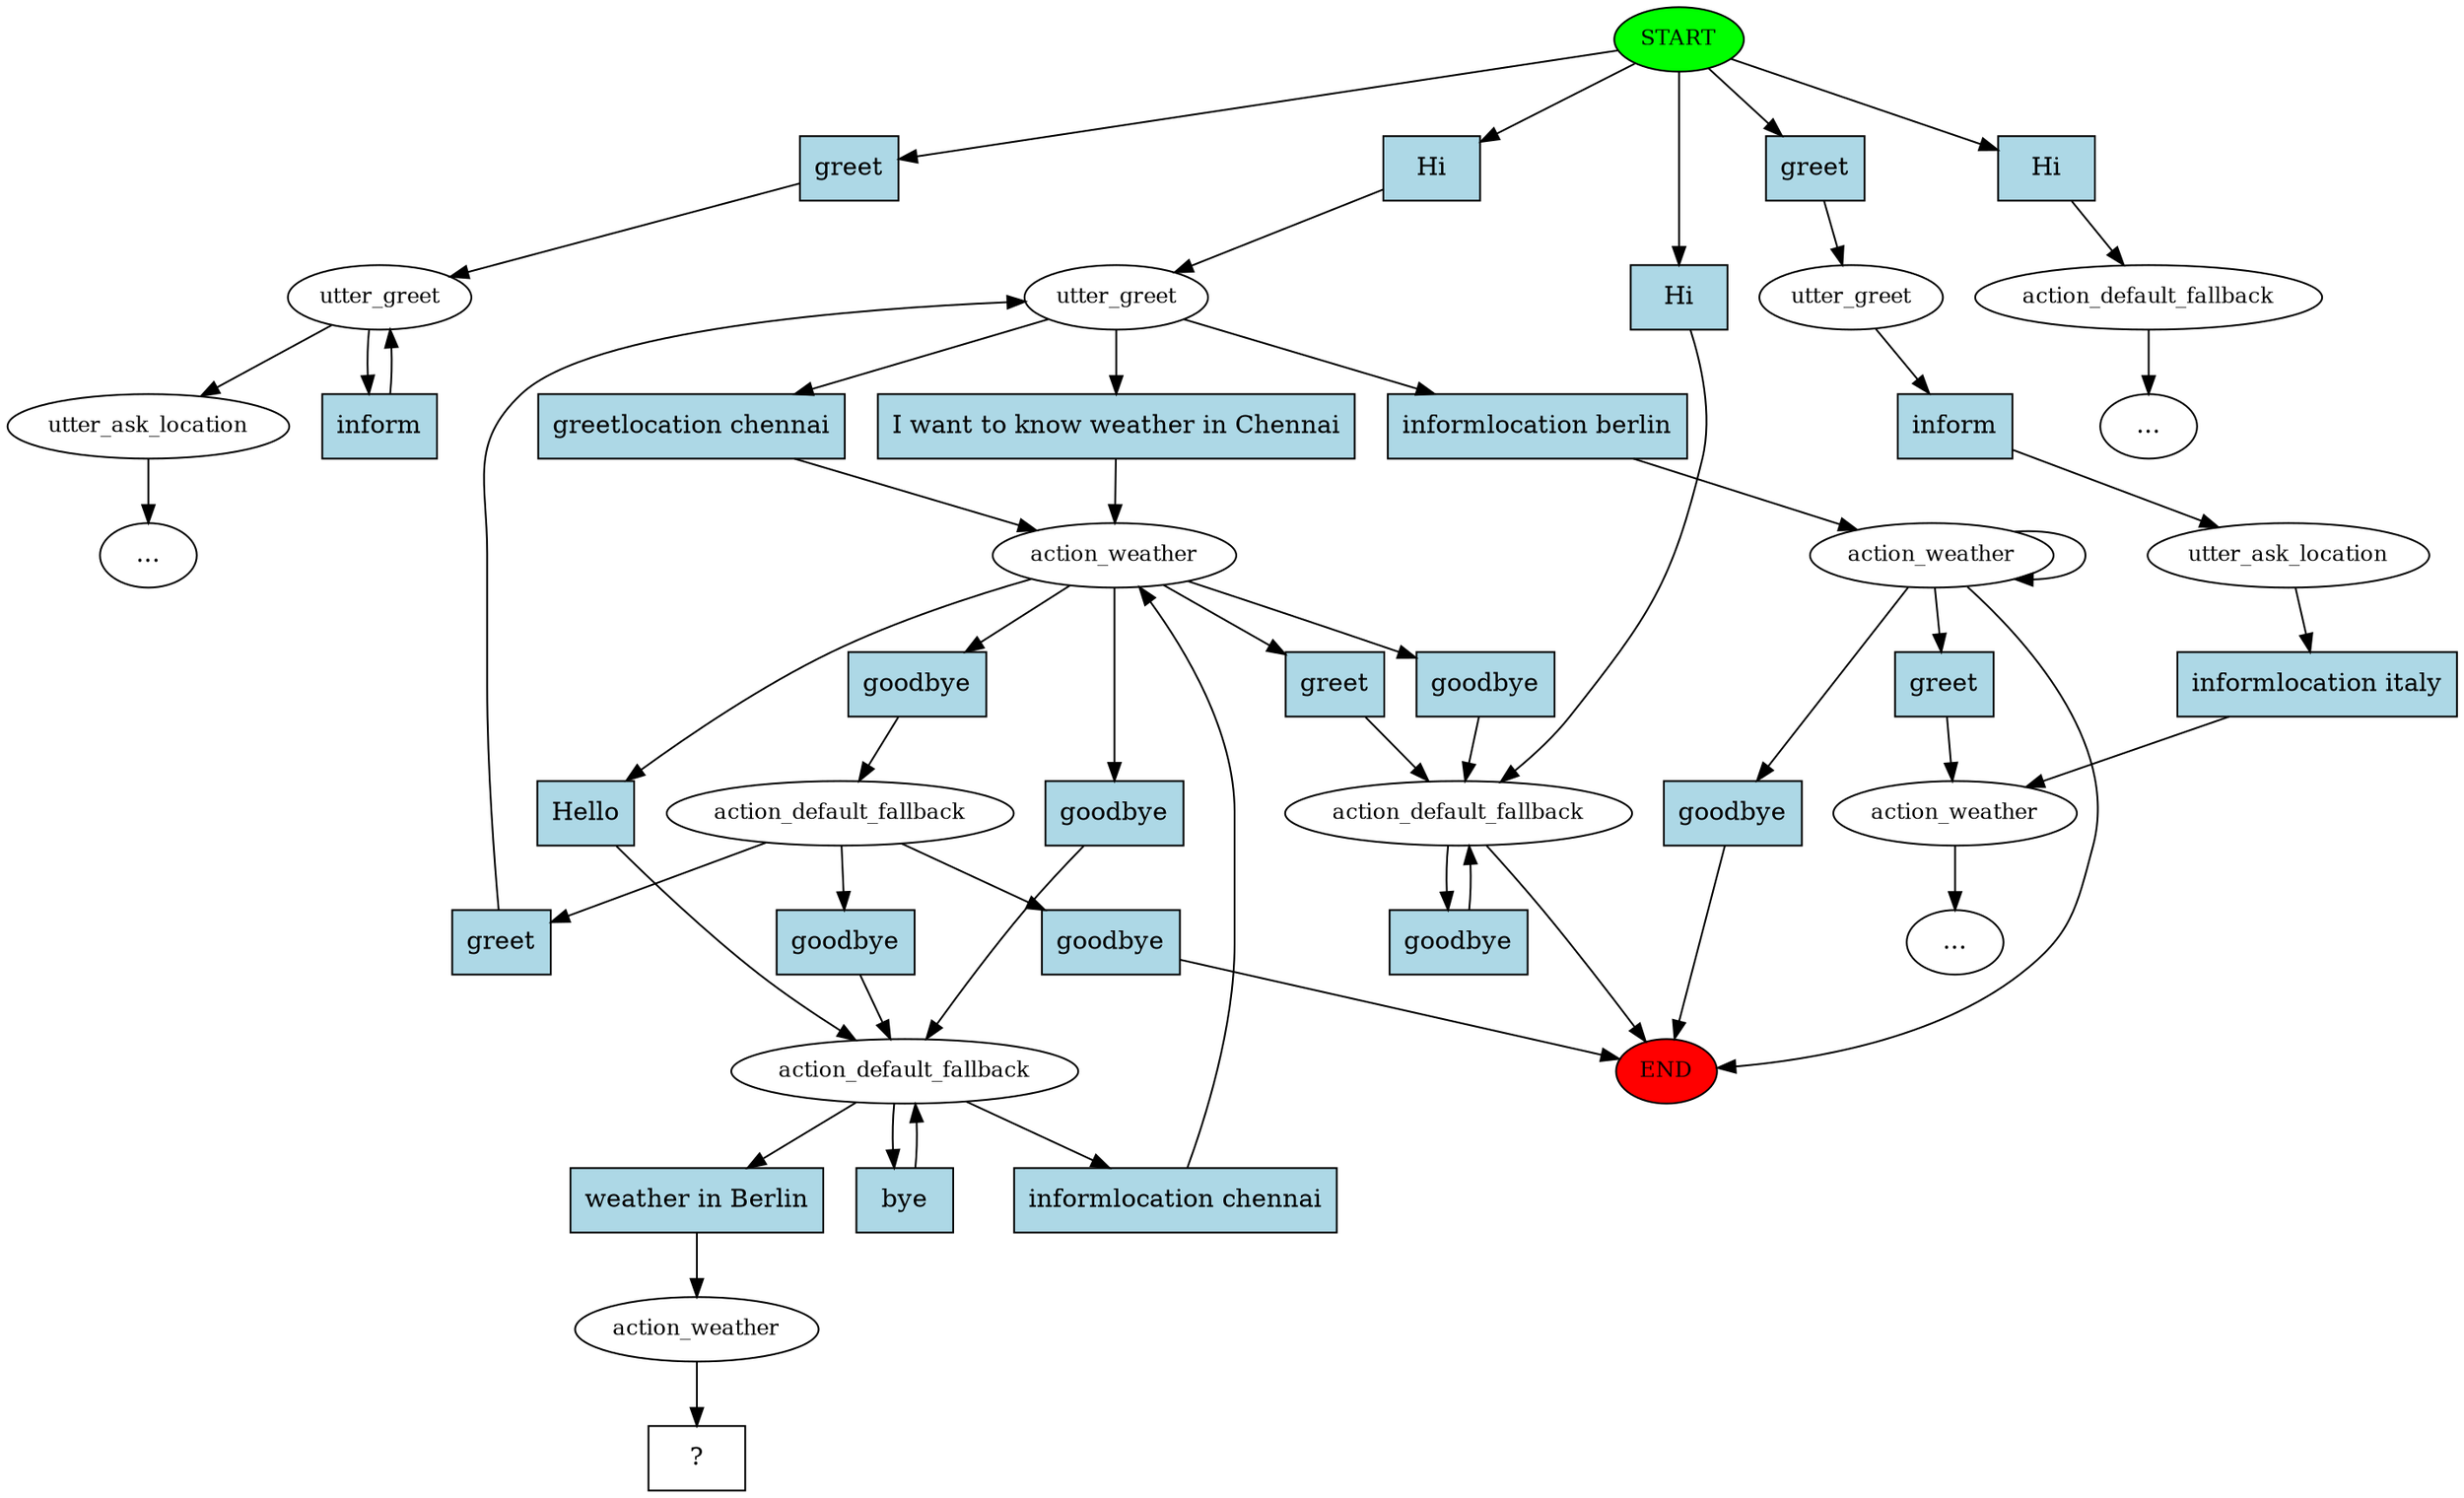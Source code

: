 digraph  {
0 [class="start active", fillcolor=green, fontsize=12, label=START, style=filled];
"-1" [class=end, fillcolor=red, fontsize=12, label=END, style=filled];
1 [class=active, fontsize=12, label=utter_greet];
2 [class=active, fontsize=12, label=action_weather];
3 [class="", fontsize=12, label=action_default_fallback];
13 [class=active, fontsize=12, label=action_default_fallback];
23 [class="", fontsize=12, label=action_default_fallback];
27 [class="", fontsize=12, label=utter_greet];
29 [class="", fontsize=12, label=utter_ask_location];
"-3" [class=ellipsis, label="..."];
30 [class="", fontsize=12, label=utter_greet];
31 [class="", fontsize=12, label=utter_ask_location];
32 [class="", fontsize=12, label=action_weather];
34 [class="", fontsize=12, label=action_weather];
"-5" [class=ellipsis, label="..."];
51 [class="", fontsize=12, label=action_default_fallback];
"-6" [class=ellipsis, label="..."];
62 [class=active, fontsize=12, label=action_weather];
63 [class="intent dashed active", label="  ?  ", shape=rect];
64 [class="intent active", fillcolor=lightblue, label=Hi, shape=rect, style=filled];
65 [class=intent, fillcolor=lightblue, label=greet, shape=rect, style=filled];
66 [class=intent, fillcolor=lightblue, label=greet, shape=rect, style=filled];
67 [class=intent, fillcolor=lightblue, label=Hi, shape=rect, style=filled];
68 [class=intent, fillcolor=lightblue, label=Hi, shape=rect, style=filled];
69 [class="intent active", fillcolor=lightblue, label="I want to know weather in Chennai", shape=rect, style=filled];
70 [class=intent, fillcolor=lightblue, label="greetlocation chennai", shape=rect, style=filled];
71 [class=intent, fillcolor=lightblue, label="informlocation berlin", shape=rect, style=filled];
72 [class=intent, fillcolor=lightblue, label=goodbye, shape=rect, style=filled];
73 [class=intent, fillcolor=lightblue, label=greet, shape=rect, style=filled];
74 [class=intent, fillcolor=lightblue, label=goodbye, shape=rect, style=filled];
75 [class="intent active", fillcolor=lightblue, label=Hello, shape=rect, style=filled];
76 [class=intent, fillcolor=lightblue, label=goodbye, shape=rect, style=filled];
77 [class=intent, fillcolor=lightblue, label=goodbye, shape=rect, style=filled];
78 [class=intent, fillcolor=lightblue, label="informlocation chennai", shape=rect, style=filled];
79 [class="intent active", fillcolor=lightblue, label=bye, shape=rect, style=filled];
80 [class="intent active", fillcolor=lightblue, label="weather in Berlin", shape=rect, style=filled];
81 [class=intent, fillcolor=lightblue, label=greet, shape=rect, style=filled];
82 [class=intent, fillcolor=lightblue, label=goodbye, shape=rect, style=filled];
83 [class=intent, fillcolor=lightblue, label=goodbye, shape=rect, style=filled];
84 [class=intent, fillcolor=lightblue, label=inform, shape=rect, style=filled];
85 [class=intent, fillcolor=lightblue, label=inform, shape=rect, style=filled];
86 [class=intent, fillcolor=lightblue, label="informlocation italy", shape=rect, style=filled];
87 [class=intent, fillcolor=lightblue, label=greet, shape=rect, style=filled];
88 [class=intent, fillcolor=lightblue, label=goodbye, shape=rect, style=filled];
0 -> 64  [class=active, key=0];
0 -> 65  [class="", key=0];
0 -> 66  [class="", key=0];
0 -> 67  [class="", key=0];
0 -> 68  [class="", key=0];
1 -> 69  [class=active, key=0];
1 -> 70  [class="", key=0];
1 -> 71  [class="", key=0];
2 -> 72  [class="", key=0];
2 -> 73  [class="", key=0];
2 -> 74  [class="", key=0];
2 -> 75  [class=active, key=0];
2 -> 76  [class="", key=0];
3 -> "-1"  [class="", key=NONE, label=""];
3 -> 77  [class="", key=0];
13 -> 78  [class="", key=0];
13 -> 79  [class=active, key=0];
13 -> 80  [class=active, key=0];
23 -> 81  [class="", key=0];
23 -> 82  [class="", key=0];
23 -> 83  [class="", key=0];
27 -> 29  [class="", key=NONE, label=""];
27 -> 84  [class="", key=0];
29 -> "-3"  [class="", key=NONE, label=""];
30 -> 85  [class="", key=0];
31 -> 86  [class="", key=0];
32 -> "-5"  [class="", key=NONE, label=""];
34 -> 34  [class="", key=NONE, label=""];
34 -> "-1"  [class="", key=NONE, label=""];
34 -> 87  [class="", key=0];
34 -> 88  [class="", key=0];
51 -> "-6"  [class="", key=NONE, label=""];
62 -> 63  [class=active, key=NONE, label=""];
64 -> 1  [class=active, key=0];
65 -> 27  [class="", key=0];
66 -> 30  [class="", key=0];
67 -> 51  [class="", key=0];
68 -> 3  [class="", key=0];
69 -> 2  [class=active, key=0];
70 -> 2  [class="", key=0];
71 -> 34  [class="", key=0];
72 -> 3  [class="", key=0];
73 -> 3  [class="", key=0];
74 -> 13  [class="", key=0];
75 -> 13  [class=active, key=0];
76 -> 23  [class="", key=0];
77 -> 3  [class="", key=0];
78 -> 2  [class="", key=0];
79 -> 13  [class=active, key=0];
80 -> 62  [class=active, key=0];
81 -> 1  [class="", key=0];
82 -> "-1"  [class="", key=0];
83 -> 13  [class="", key=0];
84 -> 27  [class="", key=0];
85 -> 31  [class="", key=0];
86 -> 32  [class="", key=0];
87 -> 32  [class="", key=0];
88 -> "-1"  [class="", key=0];
}
